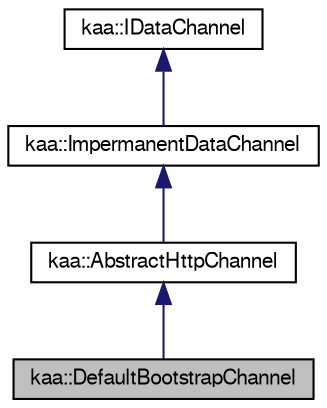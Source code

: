 digraph "kaa::DefaultBootstrapChannel"
{
  bgcolor="transparent";
  edge [fontname="FreeSans",fontsize="10",labelfontname="FreeSans",labelfontsize="10"];
  node [fontname="FreeSans",fontsize="10",shape=record];
  Node1 [label="kaa::DefaultBootstrapChannel",height=0.2,width=0.4,color="black", fillcolor="grey75", style="filled" fontcolor="black"];
  Node2 -> Node1 [dir="back",color="midnightblue",fontsize="10",style="solid",fontname="FreeSans"];
  Node2 [label="kaa::AbstractHttpChannel",height=0.2,width=0.4,color="black",URL="$classkaa_1_1AbstractHttpChannel.html"];
  Node3 -> Node2 [dir="back",color="midnightblue",fontsize="10",style="solid",fontname="FreeSans"];
  Node3 [label="kaa::ImpermanentDataChannel",height=0.2,width=0.4,color="black",URL="$classkaa_1_1ImpermanentDataChannel.html"];
  Node4 -> Node3 [dir="back",color="midnightblue",fontsize="10",style="solid",fontname="FreeSans"];
  Node4 [label="kaa::IDataChannel",height=0.2,width=0.4,color="black",URL="$classkaa_1_1IDataChannel.html"];
}
